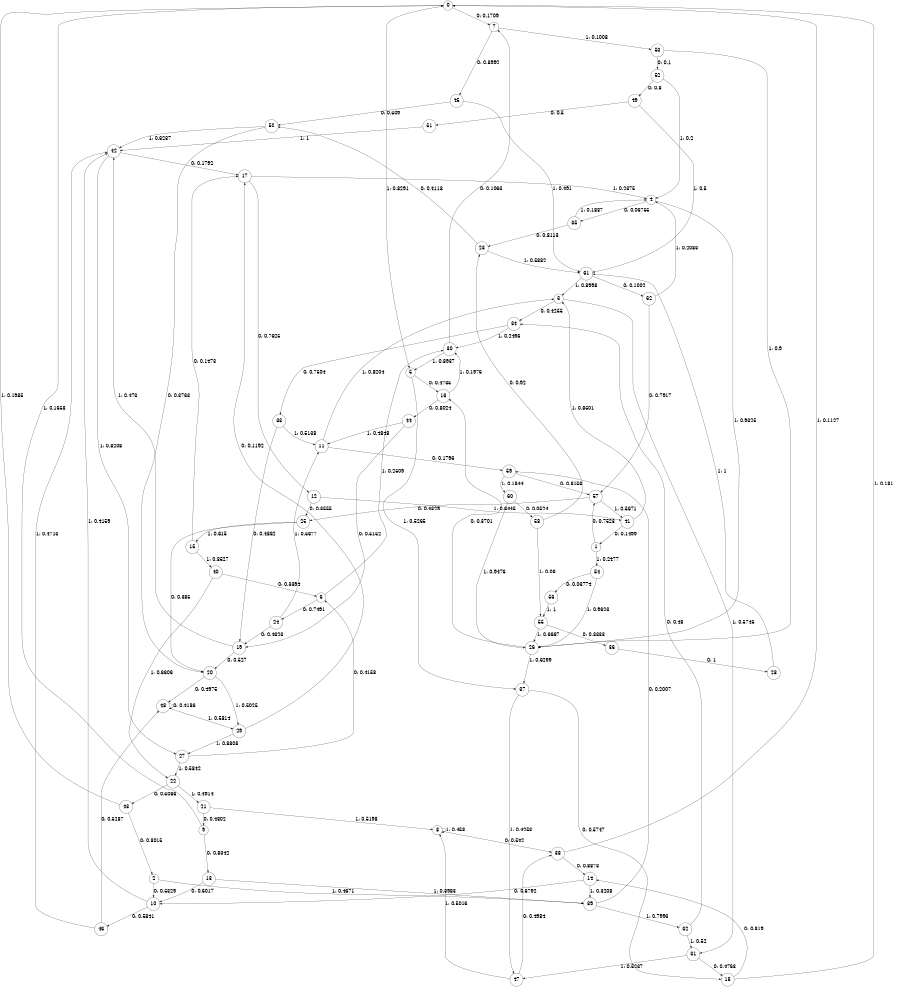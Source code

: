 digraph "ch1randomL9" {
size = "6,8.5";
ratio = "fill";
node [shape = circle];
node [fontsize = 24];
edge [fontsize = 24];
0 -> 7 [label = "0: 0.1709   "];
0 -> 5 [label = "1: 0.8291   "];
1 -> 57 [label = "0: 0.7523   "];
1 -> 54 [label = "1: 0.2477   "];
2 -> 10 [label = "0: 0.5329   "];
2 -> 39 [label = "1: 0.4671   "];
3 -> 34 [label = "0: 0.4255   "];
3 -> 31 [label = "1: 0.5745   "];
4 -> 35 [label = "0: 0.06755  "];
4 -> 26 [label = "1: 0.9325   "];
5 -> 16 [label = "0: 0.4735   "];
5 -> 37 [label = "1: 0.5265   "];
6 -> 24 [label = "0: 0.7491   "];
6 -> 30 [label = "1: 0.2509   "];
7 -> 45 [label = "0: 0.8992   "];
7 -> 53 [label = "1: 0.1008   "];
8 -> 38 [label = "0: 0.542    "];
8 -> 8 [label = "1: 0.458    "];
9 -> 13 [label = "0: 0.8342   "];
9 -> 0 [label = "1: 0.1658   "];
10 -> 46 [label = "0: 0.5841   "];
10 -> 42 [label = "1: 0.4159   "];
11 -> 59 [label = "0: 0.1796   "];
11 -> 3 [label = "1: 0.8204   "];
12 -> 25 [label = "0: 0.3555   "];
12 -> 41 [label = "1: 0.6445   "];
13 -> 10 [label = "0: 0.6017   "];
13 -> 39 [label = "1: 0.3983   "];
14 -> 10 [label = "0: 0.6792   "];
14 -> 39 [label = "1: 0.3208   "];
15 -> 17 [label = "0: 0.1473   "];
15 -> 40 [label = "1: 0.8527   "];
16 -> 44 [label = "0: 0.8024   "];
16 -> 30 [label = "1: 0.1976   "];
17 -> 12 [label = "0: 0.7625   "];
17 -> 4 [label = "1: 0.2375   "];
18 -> 14 [label = "0: 0.819    "];
18 -> 0 [label = "1: 0.181    "];
19 -> 20 [label = "0: 0.527    "];
19 -> 42 [label = "1: 0.473    "];
20 -> 48 [label = "0: 0.4975   "];
20 -> 29 [label = "1: 0.5025   "];
21 -> 9 [label = "0: 0.4802   "];
21 -> 8 [label = "1: 0.5198   "];
22 -> 43 [label = "0: 0.5086   "];
22 -> 21 [label = "1: 0.4914   "];
23 -> 50 [label = "0: 0.4118   "];
23 -> 61 [label = "1: 0.5882   "];
24 -> 19 [label = "0: 0.4323   "];
24 -> 11 [label = "1: 0.5677   "];
25 -> 20 [label = "0: 0.385    "];
25 -> 15 [label = "1: 0.615    "];
26 -> 16 [label = "0: 0.3701   "];
26 -> 37 [label = "1: 0.6299   "];
27 -> 6 [label = "0: 0.4158   "];
27 -> 22 [label = "1: 0.5842   "];
28 -> 61 [label = "1: 1        "];
29 -> 17 [label = "0: 0.1192   "];
29 -> 27 [label = "1: 0.8808   "];
30 -> 7 [label = "0: 0.1063   "];
30 -> 5 [label = "1: 0.8937   "];
31 -> 18 [label = "0: 0.4763   "];
31 -> 47 [label = "1: 0.5237   "];
32 -> 34 [label = "0: 0.48     "];
32 -> 31 [label = "1: 0.52     "];
33 -> 19 [label = "0: 0.4862   "];
33 -> 11 [label = "1: 0.5138   "];
34 -> 33 [label = "0: 0.7504   "];
34 -> 30 [label = "1: 0.2496   "];
35 -> 23 [label = "0: 0.8113   "];
35 -> 4 [label = "1: 0.1887   "];
36 -> 28 [label = "0: 1        "];
37 -> 18 [label = "0: 0.5747   "];
37 -> 47 [label = "1: 0.4253   "];
38 -> 14 [label = "0: 0.8873   "];
38 -> 0 [label = "1: 0.1127   "];
39 -> 59 [label = "0: 0.2007   "];
39 -> 32 [label = "1: 0.7993   "];
40 -> 6 [label = "0: 0.3394   "];
40 -> 22 [label = "1: 0.6606   "];
41 -> 1 [label = "0: 0.1499   "];
41 -> 3 [label = "1: 0.8501   "];
42 -> 17 [label = "0: 0.1792   "];
42 -> 27 [label = "1: 0.8208   "];
43 -> 2 [label = "0: 0.8015   "];
43 -> 0 [label = "1: 0.1985   "];
44 -> 19 [label = "0: 0.5152   "];
44 -> 11 [label = "1: 0.4848   "];
45 -> 50 [label = "0: 0.509    "];
45 -> 61 [label = "1: 0.491    "];
46 -> 48 [label = "0: 0.5287   "];
46 -> 42 [label = "1: 0.4713   "];
47 -> 38 [label = "0: 0.4984   "];
47 -> 8 [label = "1: 0.5016   "];
48 -> 48 [label = "0: 0.4186   "];
48 -> 29 [label = "1: 0.5814   "];
49 -> 51 [label = "0: 0.5      "];
49 -> 61 [label = "1: 0.5      "];
50 -> 20 [label = "0: 0.3763   "];
50 -> 42 [label = "1: 0.6237   "];
51 -> 42 [label = "1: 1        "];
52 -> 49 [label = "0: 0.8      "];
52 -> 4 [label = "1: 0.2      "];
53 -> 52 [label = "0: 0.1      "];
53 -> 26 [label = "1: 0.9      "];
54 -> 56 [label = "0: 0.03774  "];
54 -> 26 [label = "1: 0.9623   "];
55 -> 36 [label = "0: 0.3333   "];
55 -> 26 [label = "1: 0.6667   "];
56 -> 55 [label = "1: 1        "];
57 -> 25 [label = "0: 0.4329   "];
57 -> 41 [label = "1: 0.5671   "];
58 -> 23 [label = "0: 0.92     "];
58 -> 55 [label = "1: 0.08     "];
59 -> 57 [label = "0: 0.8156   "];
59 -> 60 [label = "1: 0.1844   "];
60 -> 58 [label = "0: 0.0524   "];
60 -> 26 [label = "1: 0.9476   "];
61 -> 62 [label = "0: 0.1002   "];
61 -> 3 [label = "1: 0.8998   "];
62 -> 57 [label = "0: 0.7917   "];
62 -> 4 [label = "1: 0.2083   "];
}
